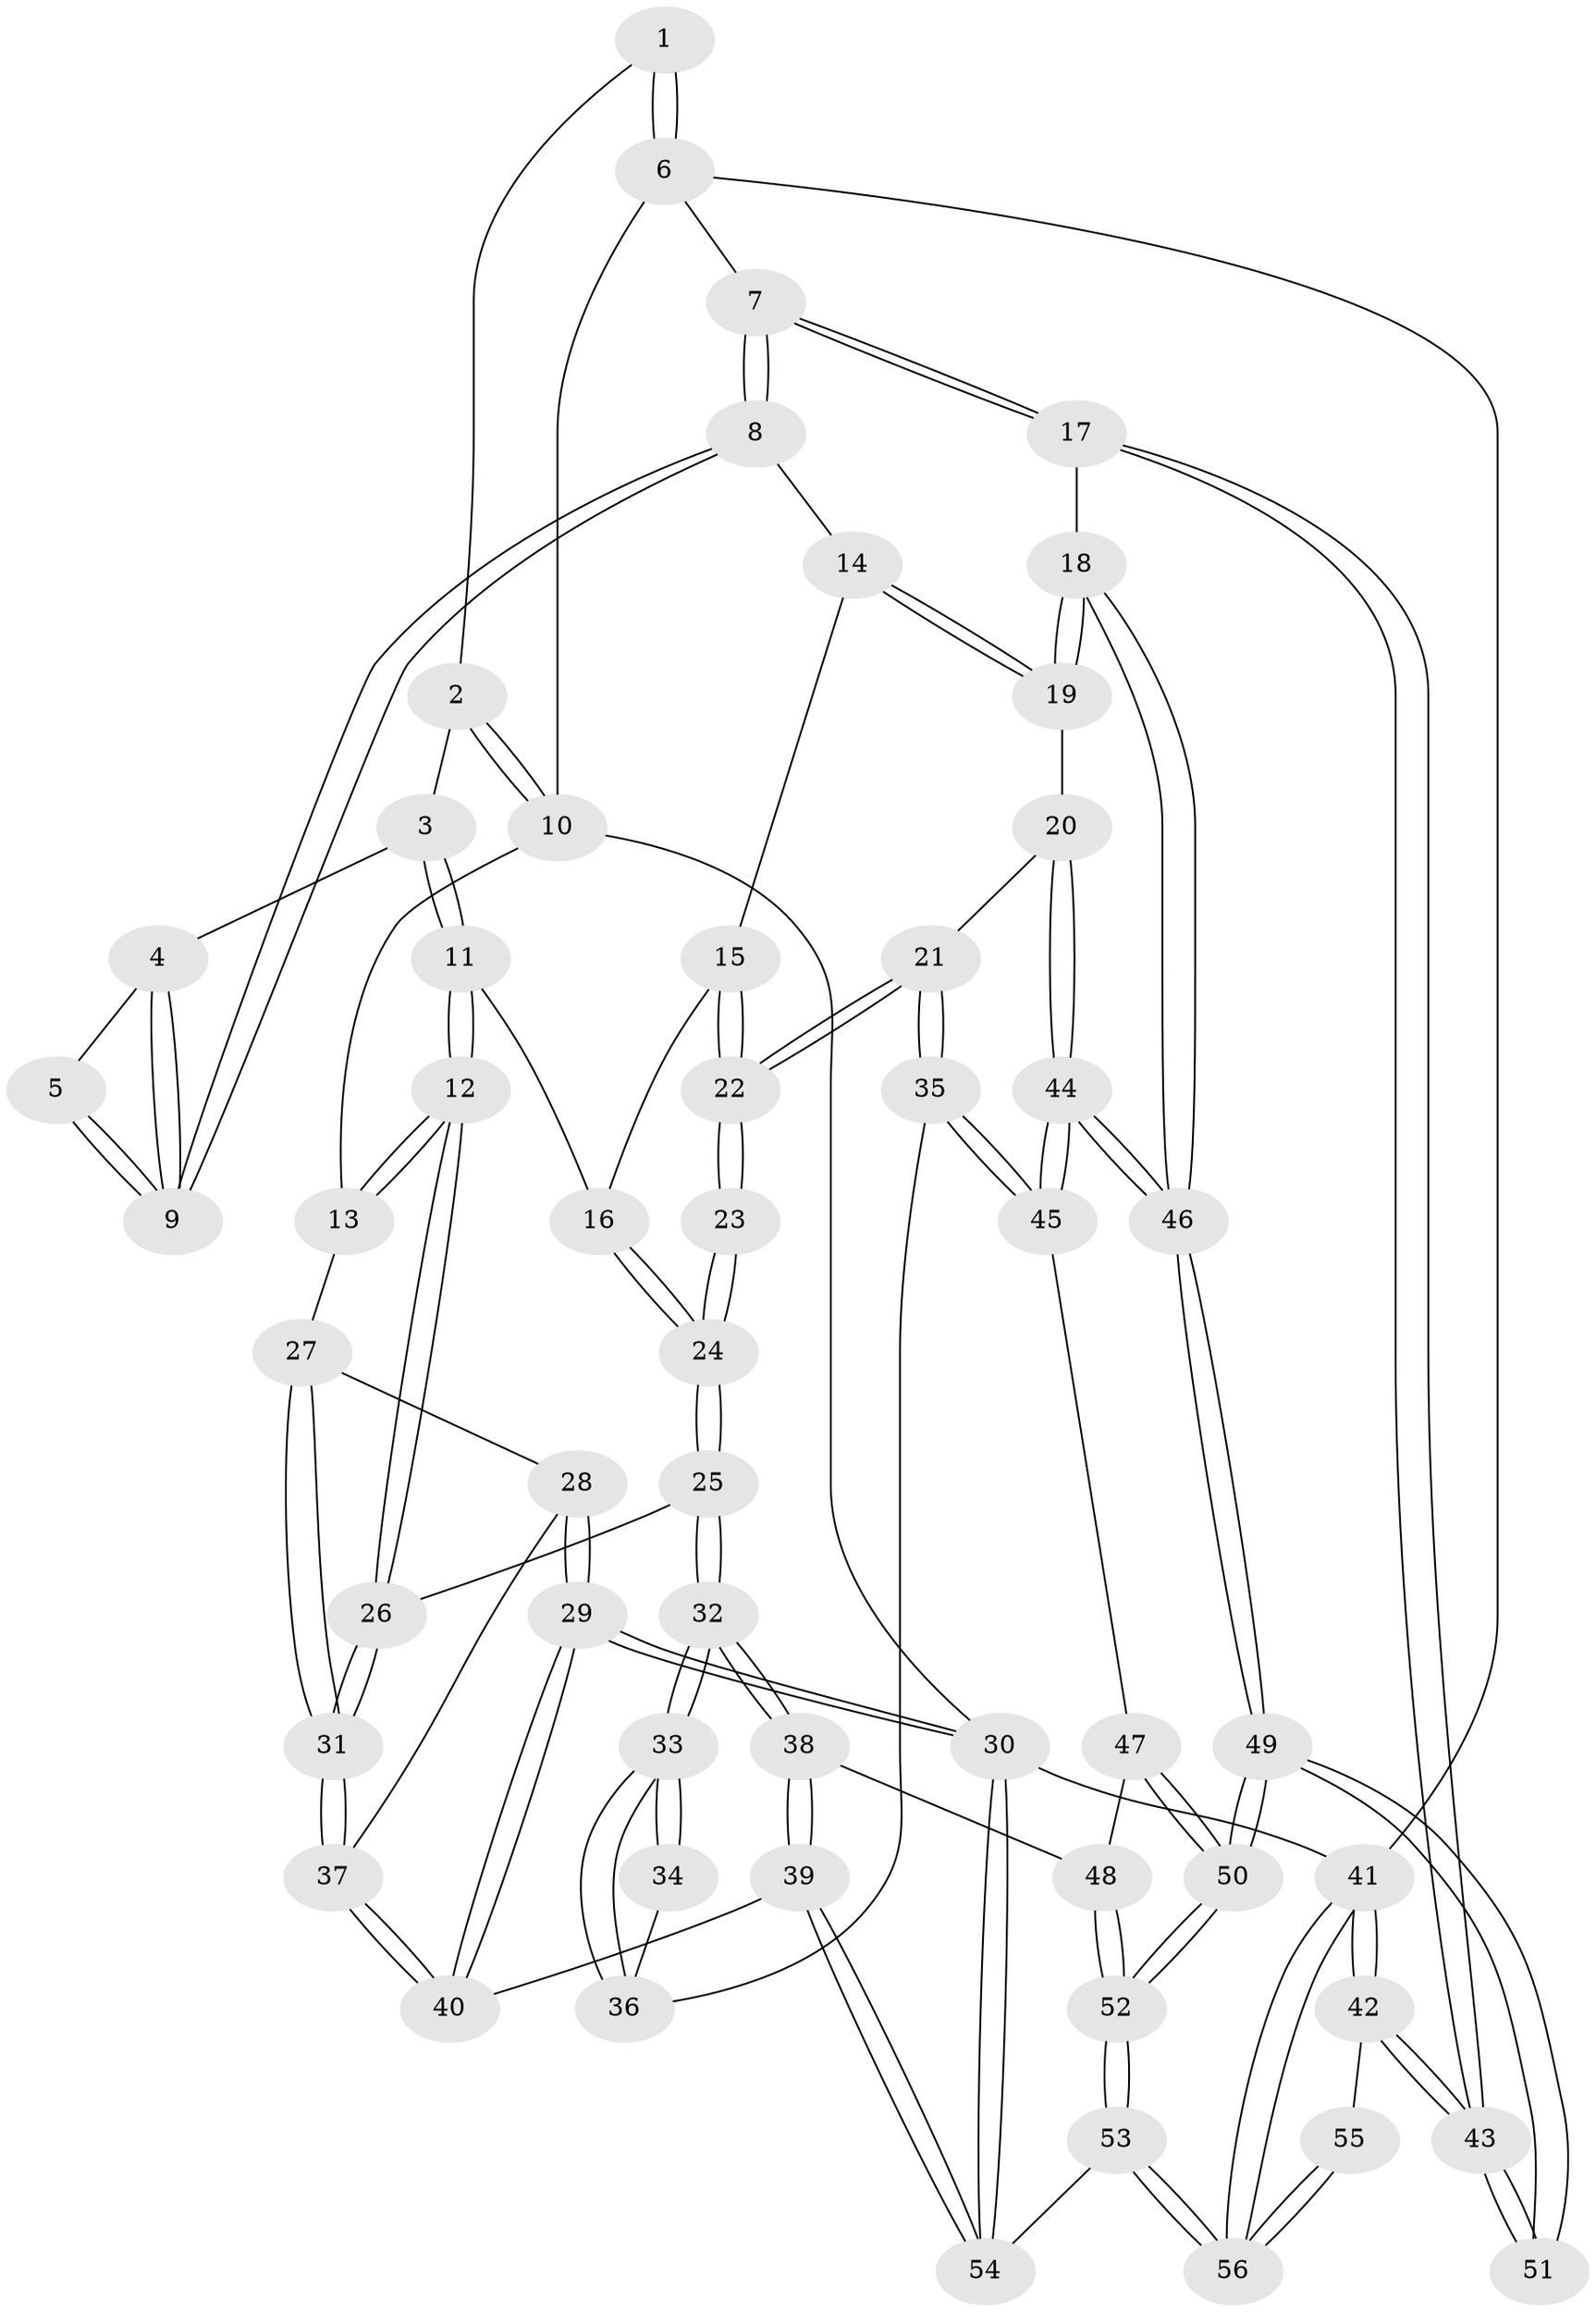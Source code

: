 // Generated by graph-tools (version 1.1) at 2025/03/03/09/25 03:03:23]
// undirected, 56 vertices, 137 edges
graph export_dot {
graph [start="1"]
  node [color=gray90,style=filled];
  1 [pos="+1+0"];
  2 [pos="+0.5205240496474148+0"];
  3 [pos="+0.570237569748052+0.09149563468644213"];
  4 [pos="+0.6473937561519774+0.15442892310132428"];
  5 [pos="+0.9282940840048675+0"];
  6 [pos="+1+0"];
  7 [pos="+1+0.2682635047572661"];
  8 [pos="+0.7415306434936173+0.268947996564088"];
  9 [pos="+0.7258678966941996+0.23202669441152776"];
  10 [pos="+0+0"];
  11 [pos="+0.4223040011013732+0.33897360270509796"];
  12 [pos="+0.30212277434853946+0.3687599571453511"];
  13 [pos="+0+0"];
  14 [pos="+0.715642582189406+0.32550094369443405"];
  15 [pos="+0.5195472273446232+0.3632981689804679"];
  16 [pos="+0.42951409012778113+0.3415281335057361"];
  17 [pos="+1+0.5354646632541749"];
  18 [pos="+0.9928037813733951+0.5521529650268069"];
  19 [pos="+0.7407800509101086+0.4634536694430807"];
  20 [pos="+0.6501024910406127+0.562131175574665"];
  21 [pos="+0.6314516286283441+0.5593129092703896"];
  22 [pos="+0.6190714537947501+0.5523579396568502"];
  23 [pos="+0.562520842661478+0.5467361348260112"];
  24 [pos="+0.5395334440971582+0.5372840752136174"];
  25 [pos="+0.3620503369005182+0.5191752638302028"];
  26 [pos="+0.3009522647378499+0.3968068274159662"];
  27 [pos="+0+0.11559037443637027"];
  28 [pos="+0+0.40420497729170635"];
  29 [pos="+0+0.8808371668771818"];
  30 [pos="+0+1"];
  31 [pos="+0.14123358405261333+0.5931825016442888"];
  32 [pos="+0.3805993026764539+0.6192148769014367"];
  33 [pos="+0.4017844047989985+0.6209346079019581"];
  34 [pos="+0.5024129822326695+0.5872641987297844"];
  35 [pos="+0.5240015857961492+0.6582130645017704"];
  36 [pos="+0.519132635458578+0.6560873239768268"];
  37 [pos="+0.1320957877855808+0.6139011892114666"];
  38 [pos="+0.3334029906232292+0.7582985176219649"];
  39 [pos="+0.2694522804429944+0.791612570152478"];
  40 [pos="+0.10718533086014717+0.7538206167421466"];
  41 [pos="+1+1"];
  42 [pos="+1+0.9104066786148219"];
  43 [pos="+1+0.7566807850569112"];
  44 [pos="+0.7204485113363809+0.7388734593223065"];
  45 [pos="+0.5260258075440646+0.6740413829687042"];
  46 [pos="+0.72605231835211+0.7496423807484003"];
  47 [pos="+0.516648549379963+0.7172854362102951"];
  48 [pos="+0.3902426079617625+0.7758077257378837"];
  49 [pos="+0.7212263555253138+0.7901654825983102"];
  50 [pos="+0.6774922269624443+0.8387013408330862"];
  51 [pos="+0.7938044278652664+0.8165893158867538"];
  52 [pos="+0.615253713024414+0.9505028785446442"];
  53 [pos="+0.597723696317965+1"];
  54 [pos="+0.3581938295004109+1"];
  55 [pos="+0.8560725230228803+0.8855476159459144"];
  56 [pos="+0.9564035351851987+1"];
  1 -- 2;
  1 -- 6;
  1 -- 6;
  2 -- 3;
  2 -- 10;
  2 -- 10;
  3 -- 4;
  3 -- 11;
  3 -- 11;
  4 -- 5;
  4 -- 9;
  4 -- 9;
  5 -- 9;
  5 -- 9;
  6 -- 7;
  6 -- 10;
  6 -- 41;
  7 -- 8;
  7 -- 8;
  7 -- 17;
  7 -- 17;
  8 -- 9;
  8 -- 9;
  8 -- 14;
  10 -- 13;
  10 -- 30;
  11 -- 12;
  11 -- 12;
  11 -- 16;
  12 -- 13;
  12 -- 13;
  12 -- 26;
  12 -- 26;
  13 -- 27;
  14 -- 15;
  14 -- 19;
  14 -- 19;
  15 -- 16;
  15 -- 22;
  15 -- 22;
  16 -- 24;
  16 -- 24;
  17 -- 18;
  17 -- 43;
  17 -- 43;
  18 -- 19;
  18 -- 19;
  18 -- 46;
  18 -- 46;
  19 -- 20;
  20 -- 21;
  20 -- 44;
  20 -- 44;
  21 -- 22;
  21 -- 22;
  21 -- 35;
  21 -- 35;
  22 -- 23;
  22 -- 23;
  23 -- 24;
  23 -- 24;
  24 -- 25;
  24 -- 25;
  25 -- 26;
  25 -- 32;
  25 -- 32;
  26 -- 31;
  26 -- 31;
  27 -- 28;
  27 -- 31;
  27 -- 31;
  28 -- 29;
  28 -- 29;
  28 -- 37;
  29 -- 30;
  29 -- 30;
  29 -- 40;
  29 -- 40;
  30 -- 54;
  30 -- 54;
  30 -- 41;
  31 -- 37;
  31 -- 37;
  32 -- 33;
  32 -- 33;
  32 -- 38;
  32 -- 38;
  33 -- 34;
  33 -- 34;
  33 -- 36;
  33 -- 36;
  34 -- 36;
  35 -- 36;
  35 -- 45;
  35 -- 45;
  37 -- 40;
  37 -- 40;
  38 -- 39;
  38 -- 39;
  38 -- 48;
  39 -- 40;
  39 -- 54;
  39 -- 54;
  41 -- 42;
  41 -- 42;
  41 -- 56;
  41 -- 56;
  42 -- 43;
  42 -- 43;
  42 -- 55;
  43 -- 51;
  43 -- 51;
  44 -- 45;
  44 -- 45;
  44 -- 46;
  44 -- 46;
  45 -- 47;
  46 -- 49;
  46 -- 49;
  47 -- 48;
  47 -- 50;
  47 -- 50;
  48 -- 52;
  48 -- 52;
  49 -- 50;
  49 -- 50;
  49 -- 51;
  49 -- 51;
  50 -- 52;
  50 -- 52;
  52 -- 53;
  52 -- 53;
  53 -- 54;
  53 -- 56;
  53 -- 56;
  55 -- 56;
  55 -- 56;
}
